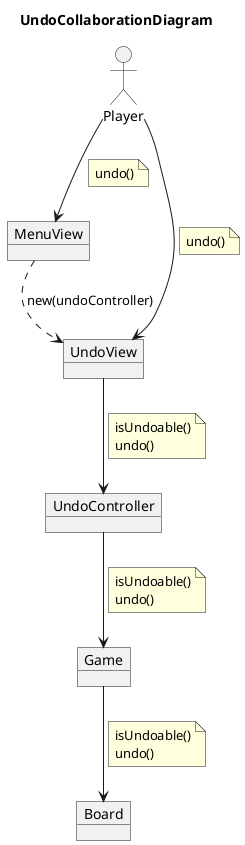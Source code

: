@startuml UndoCollaborationDiagram
title UndoCollaborationDiagram

allow_mixing
' left to right direction

actor Player
object MenuView
object UndoView
object UndoController
object Game
object Board

Player --> MenuView
note on link
    undo()
end note
MenuView ..> UndoView : new(undoController)

Player --> UndoView
note on link
    undo()
end note

UndoView --> UndoController
note on link
    isUndoable()
    undo()
end note

UndoController --> Game
note on link
    isUndoable()
    undo()
end note

Game --> Board
note on link
    isUndoable()
    undo()
end note

@enduml